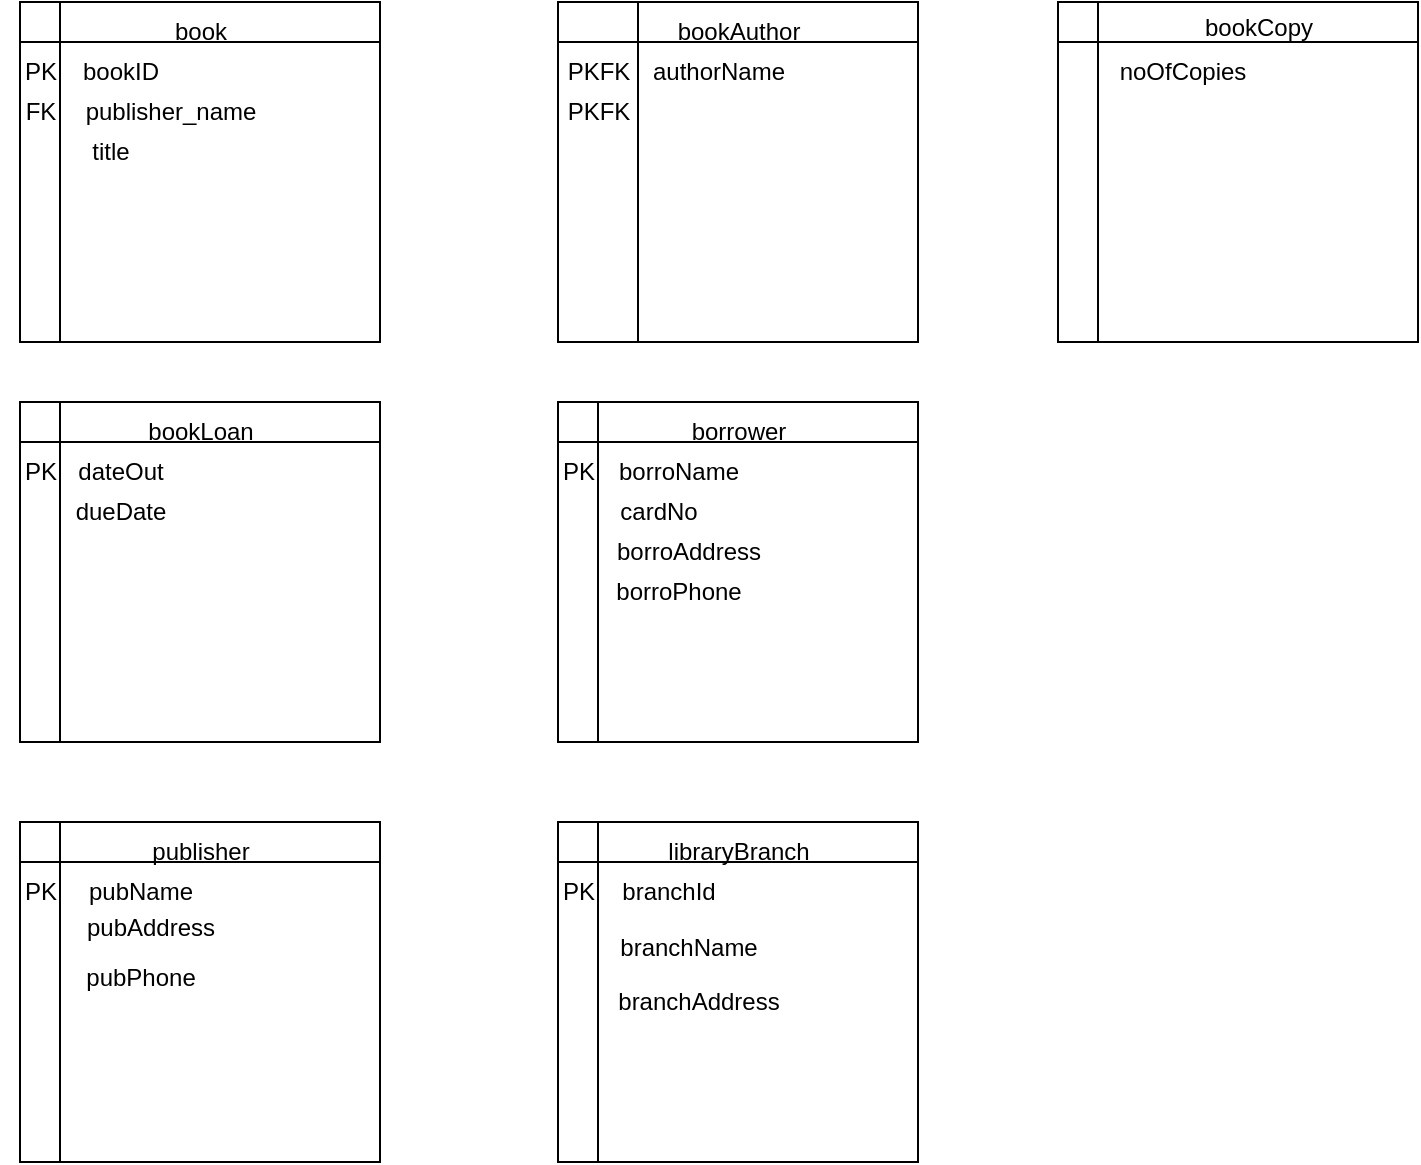 <mxfile version="24.0.5" type="github">
  <diagram name="Page-1" id="_gQ4AwaeeIdLY-QdIsuz">
    <mxGraphModel dx="1434" dy="738" grid="1" gridSize="10" guides="1" tooltips="1" connect="1" arrows="1" fold="1" page="1" pageScale="1" pageWidth="827" pageHeight="1169" math="0" shadow="0">
      <root>
        <mxCell id="0" />
        <mxCell id="1" parent="0" />
        <mxCell id="Rxjro5RmvX5wUSmLxjry-1" value="" style="shape=internalStorage;whiteSpace=wrap;html=1;backgroundOutline=1;" parent="1" vertex="1">
          <mxGeometry x="201" y="100" width="180" height="170" as="geometry" />
        </mxCell>
        <mxCell id="Rxjro5RmvX5wUSmLxjry-2" value="book" style="text;html=1;align=center;verticalAlign=middle;resizable=0;points=[];autosize=1;strokeColor=none;fillColor=none;" parent="1" vertex="1">
          <mxGeometry x="266" y="100" width="50" height="30" as="geometry" />
        </mxCell>
        <mxCell id="Rxjro5RmvX5wUSmLxjry-3" value="PK" style="text;html=1;align=center;verticalAlign=middle;resizable=0;points=[];autosize=1;strokeColor=none;fillColor=none;" parent="1" vertex="1">
          <mxGeometry x="191" y="120" width="40" height="30" as="geometry" />
        </mxCell>
        <mxCell id="Rxjro5RmvX5wUSmLxjry-5" value="bookID" style="text;html=1;align=center;verticalAlign=middle;resizable=0;points=[];autosize=1;strokeColor=none;fillColor=none;" parent="1" vertex="1">
          <mxGeometry x="221" y="120" width="60" height="30" as="geometry" />
        </mxCell>
        <mxCell id="Rxjro5RmvX5wUSmLxjry-12" value="" style="shape=internalStorage;whiteSpace=wrap;html=1;backgroundOutline=1;" parent="1" vertex="1">
          <mxGeometry x="201" y="300" width="180" height="170" as="geometry" />
        </mxCell>
        <mxCell id="Rxjro5RmvX5wUSmLxjry-13" value="bookLoan" style="text;html=1;align=center;verticalAlign=middle;resizable=0;points=[];autosize=1;strokeColor=none;fillColor=none;" parent="1" vertex="1">
          <mxGeometry x="251" y="300" width="80" height="30" as="geometry" />
        </mxCell>
        <mxCell id="Rxjro5RmvX5wUSmLxjry-14" value="PK" style="text;html=1;align=center;verticalAlign=middle;resizable=0;points=[];autosize=1;strokeColor=none;fillColor=none;" parent="1" vertex="1">
          <mxGeometry x="191" y="320" width="40" height="30" as="geometry" />
        </mxCell>
        <mxCell id="Rxjro5RmvX5wUSmLxjry-16" value="" style="shape=internalStorage;whiteSpace=wrap;html=1;backgroundOutline=1;" parent="1" vertex="1">
          <mxGeometry x="201" y="510" width="180" height="170" as="geometry" />
        </mxCell>
        <mxCell id="Rxjro5RmvX5wUSmLxjry-17" value="publisher" style="text;html=1;align=center;verticalAlign=middle;resizable=0;points=[];autosize=1;strokeColor=none;fillColor=none;" parent="1" vertex="1">
          <mxGeometry x="256" y="510" width="70" height="30" as="geometry" />
        </mxCell>
        <mxCell id="Rxjro5RmvX5wUSmLxjry-18" value="PK" style="text;html=1;align=center;verticalAlign=middle;resizable=0;points=[];autosize=1;strokeColor=none;fillColor=none;" parent="1" vertex="1">
          <mxGeometry x="191" y="530" width="40" height="30" as="geometry" />
        </mxCell>
        <mxCell id="Rxjro5RmvX5wUSmLxjry-20" value="" style="shape=internalStorage;whiteSpace=wrap;html=1;backgroundOutline=1;dx=40;dy=20;" parent="1" vertex="1">
          <mxGeometry x="470" y="100" width="180" height="170" as="geometry" />
        </mxCell>
        <mxCell id="Rxjro5RmvX5wUSmLxjry-21" value="bookAuthor" style="text;html=1;align=center;verticalAlign=middle;resizable=0;points=[];autosize=1;strokeColor=none;fillColor=none;" parent="1" vertex="1">
          <mxGeometry x="520" y="100" width="80" height="30" as="geometry" />
        </mxCell>
        <mxCell id="Rxjro5RmvX5wUSmLxjry-22" value="PKFK" style="text;html=1;align=center;verticalAlign=middle;resizable=0;points=[];autosize=1;strokeColor=none;fillColor=none;" parent="1" vertex="1">
          <mxGeometry x="465" y="120" width="50" height="30" as="geometry" />
        </mxCell>
        <mxCell id="Rxjro5RmvX5wUSmLxjry-24" value="" style="shape=internalStorage;whiteSpace=wrap;html=1;backgroundOutline=1;" parent="1" vertex="1">
          <mxGeometry x="470" y="300" width="180" height="170" as="geometry" />
        </mxCell>
        <mxCell id="Rxjro5RmvX5wUSmLxjry-25" value="borrower" style="text;html=1;align=center;verticalAlign=middle;resizable=0;points=[];autosize=1;strokeColor=none;fillColor=none;" parent="1" vertex="1">
          <mxGeometry x="525" y="300" width="70" height="30" as="geometry" />
        </mxCell>
        <mxCell id="Rxjro5RmvX5wUSmLxjry-26" value="PK" style="text;html=1;align=center;verticalAlign=middle;resizable=0;points=[];autosize=1;strokeColor=none;fillColor=none;" parent="1" vertex="1">
          <mxGeometry x="460" y="320" width="40" height="30" as="geometry" />
        </mxCell>
        <mxCell id="Rxjro5RmvX5wUSmLxjry-27" value="borroName" style="text;html=1;align=center;verticalAlign=middle;resizable=0;points=[];autosize=1;strokeColor=none;fillColor=none;" parent="1" vertex="1">
          <mxGeometry x="490" y="320" width="80" height="30" as="geometry" />
        </mxCell>
        <mxCell id="Rxjro5RmvX5wUSmLxjry-28" value="" style="shape=internalStorage;whiteSpace=wrap;html=1;backgroundOutline=1;" parent="1" vertex="1">
          <mxGeometry x="470" y="510" width="180" height="170" as="geometry" />
        </mxCell>
        <mxCell id="Rxjro5RmvX5wUSmLxjry-29" value="libraryBranch" style="text;html=1;align=center;verticalAlign=middle;resizable=0;points=[];autosize=1;strokeColor=none;fillColor=none;" parent="1" vertex="1">
          <mxGeometry x="515" y="510" width="90" height="30" as="geometry" />
        </mxCell>
        <mxCell id="Rxjro5RmvX5wUSmLxjry-30" value="PK" style="text;html=1;align=center;verticalAlign=middle;resizable=0;points=[];autosize=1;strokeColor=none;fillColor=none;" parent="1" vertex="1">
          <mxGeometry x="460" y="530" width="40" height="30" as="geometry" />
        </mxCell>
        <mxCell id="Rxjro5RmvX5wUSmLxjry-32" value="" style="shape=internalStorage;whiteSpace=wrap;html=1;backgroundOutline=1;" parent="1" vertex="1">
          <mxGeometry x="720" y="100" width="180" height="170" as="geometry" />
        </mxCell>
        <mxCell id="Rxjro5RmvX5wUSmLxjry-33" value="bookCopy&lt;div&gt;&lt;br&gt;&lt;/div&gt;" style="text;html=1;align=center;verticalAlign=middle;resizable=0;points=[];autosize=1;strokeColor=none;fillColor=none;" parent="1" vertex="1">
          <mxGeometry x="780" y="100" width="80" height="40" as="geometry" />
        </mxCell>
        <mxCell id="Rxjro5RmvX5wUSmLxjry-34" value="authorName" style="text;html=1;align=center;verticalAlign=middle;resizable=0;points=[];autosize=1;strokeColor=none;fillColor=none;" parent="1" vertex="1">
          <mxGeometry x="505" y="120" width="90" height="30" as="geometry" />
        </mxCell>
        <mxCell id="Rxjro5RmvX5wUSmLxjry-35" value="pubName" style="text;html=1;align=center;verticalAlign=middle;resizable=0;points=[];autosize=1;strokeColor=none;fillColor=none;" parent="1" vertex="1">
          <mxGeometry x="221" y="530" width="80" height="30" as="geometry" />
        </mxCell>
        <mxCell id="Rxjro5RmvX5wUSmLxjry-36" value="title" style="text;html=1;align=center;verticalAlign=middle;resizable=0;points=[];autosize=1;strokeColor=none;fillColor=none;" parent="1" vertex="1">
          <mxGeometry x="226" y="160" width="40" height="30" as="geometry" />
        </mxCell>
        <mxCell id="Rxjro5RmvX5wUSmLxjry-37" value="pubAddress&lt;div&gt;&lt;br&gt;&lt;/div&gt;" style="text;html=1;align=center;verticalAlign=middle;resizable=0;points=[];autosize=1;strokeColor=none;fillColor=none;" parent="1" vertex="1">
          <mxGeometry x="221" y="550" width="90" height="40" as="geometry" />
        </mxCell>
        <mxCell id="Rxjro5RmvX5wUSmLxjry-38" value="pubPhone&lt;div&gt;&lt;br&gt;&lt;/div&gt;" style="text;html=1;align=center;verticalAlign=middle;resizable=0;points=[];autosize=1;strokeColor=none;fillColor=none;" parent="1" vertex="1">
          <mxGeometry x="221" y="575" width="80" height="40" as="geometry" />
        </mxCell>
        <mxCell id="Rxjro5RmvX5wUSmLxjry-39" value="branchId" style="text;html=1;align=center;verticalAlign=middle;resizable=0;points=[];autosize=1;strokeColor=none;fillColor=none;" parent="1" vertex="1">
          <mxGeometry x="490" y="530" width="70" height="30" as="geometry" />
        </mxCell>
        <mxCell id="Rxjro5RmvX5wUSmLxjry-40" value="branchName&lt;div&gt;&lt;br&gt;&lt;/div&gt;" style="text;html=1;align=center;verticalAlign=middle;resizable=0;points=[];autosize=1;strokeColor=none;fillColor=none;" parent="1" vertex="1">
          <mxGeometry x="490" y="560" width="90" height="40" as="geometry" />
        </mxCell>
        <mxCell id="Rxjro5RmvX5wUSmLxjry-41" value="branchAddress" style="text;html=1;align=center;verticalAlign=middle;resizable=0;points=[];autosize=1;strokeColor=none;fillColor=none;" parent="1" vertex="1">
          <mxGeometry x="490" y="585" width="100" height="30" as="geometry" />
        </mxCell>
        <mxCell id="Rxjro5RmvX5wUSmLxjry-42" value="noOfCopies" style="text;html=1;align=center;verticalAlign=middle;resizable=0;points=[];autosize=1;strokeColor=none;fillColor=none;" parent="1" vertex="1">
          <mxGeometry x="737" y="120" width="90" height="30" as="geometry" />
        </mxCell>
        <mxCell id="Rxjro5RmvX5wUSmLxjry-43" value="cardNo" style="text;html=1;align=center;verticalAlign=middle;resizable=0;points=[];autosize=1;strokeColor=none;fillColor=none;" parent="1" vertex="1">
          <mxGeometry x="490" y="340" width="60" height="30" as="geometry" />
        </mxCell>
        <mxCell id="Rxjro5RmvX5wUSmLxjry-44" value="dateOut" style="text;html=1;align=center;verticalAlign=middle;resizable=0;points=[];autosize=1;strokeColor=none;fillColor=none;" parent="1" vertex="1">
          <mxGeometry x="216" y="320" width="70" height="30" as="geometry" />
        </mxCell>
        <mxCell id="Rxjro5RmvX5wUSmLxjry-45" value="dueDate" style="text;html=1;align=center;verticalAlign=middle;resizable=0;points=[];autosize=1;strokeColor=none;fillColor=none;" parent="1" vertex="1">
          <mxGeometry x="216" y="340" width="70" height="30" as="geometry" />
        </mxCell>
        <mxCell id="Rxjro5RmvX5wUSmLxjry-46" value="borroAddress" style="text;html=1;align=center;verticalAlign=middle;resizable=0;points=[];autosize=1;strokeColor=none;fillColor=none;" parent="1" vertex="1">
          <mxGeometry x="485" y="360" width="100" height="30" as="geometry" />
        </mxCell>
        <mxCell id="Rxjro5RmvX5wUSmLxjry-47" value="borroPhone" style="text;html=1;align=center;verticalAlign=middle;resizable=0;points=[];autosize=1;strokeColor=none;fillColor=none;" parent="1" vertex="1">
          <mxGeometry x="485" y="380" width="90" height="30" as="geometry" />
        </mxCell>
        <mxCell id="Rxjro5RmvX5wUSmLxjry-48" value="PKFK" style="text;html=1;align=center;verticalAlign=middle;resizable=0;points=[];autosize=1;strokeColor=none;fillColor=none;" parent="1" vertex="1">
          <mxGeometry x="465" y="140" width="50" height="30" as="geometry" />
        </mxCell>
        <mxCell id="ipa_z52fyP7NqepizZTi-1" value="FK" style="text;html=1;align=center;verticalAlign=middle;resizable=0;points=[];autosize=1;strokeColor=none;fillColor=none;" vertex="1" parent="1">
          <mxGeometry x="191" y="140" width="40" height="30" as="geometry" />
        </mxCell>
        <mxCell id="ipa_z52fyP7NqepizZTi-2" value="publisher_name" style="text;html=1;align=center;verticalAlign=middle;resizable=0;points=[];autosize=1;strokeColor=none;fillColor=none;" vertex="1" parent="1">
          <mxGeometry x="221" y="140" width="110" height="30" as="geometry" />
        </mxCell>
      </root>
    </mxGraphModel>
  </diagram>
</mxfile>
